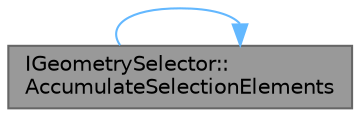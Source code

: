 digraph "IGeometrySelector::AccumulateSelectionElements"
{
 // INTERACTIVE_SVG=YES
 // LATEX_PDF_SIZE
  bgcolor="transparent";
  edge [fontname=Helvetica,fontsize=10,labelfontname=Helvetica,labelfontsize=10];
  node [fontname=Helvetica,fontsize=10,shape=box,height=0.2,width=0.4];
  rankdir="LR";
  Node1 [id="Node000001",label="IGeometrySelector::\lAccumulateSelectionElements",height=0.2,width=0.4,color="gray40", fillcolor="grey60", style="filled", fontcolor="black",tooltip="Accumulate geometric elements (currently 3D triangles, line segments, and points) for the provided Se..."];
  Node1 -> Node1 [id="edge1_Node000001_Node000001",color="steelblue1",style="solid",tooltip=" "];
}

